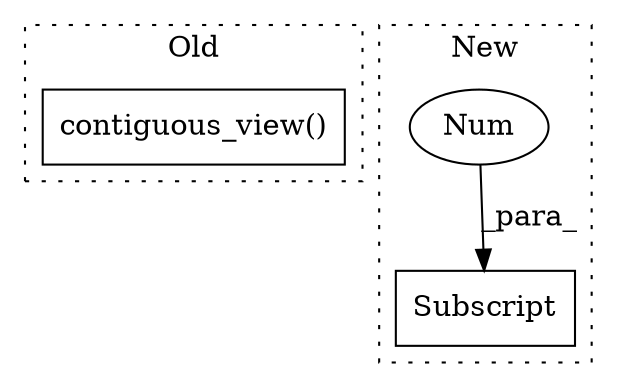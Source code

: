 digraph G {
subgraph cluster0 {
1 [label="contiguous_view()" a="75" s="7783,7807" l="20,1" shape="box"];
label = "Old";
style="dotted";
}
subgraph cluster1 {
2 [label="Subscript" a="63" s="8129,0" l="4,0" shape="box"];
3 [label="Num" a="76" s="8131" l="1" shape="ellipse"];
label = "New";
style="dotted";
}
3 -> 2 [label="_para_"];
}